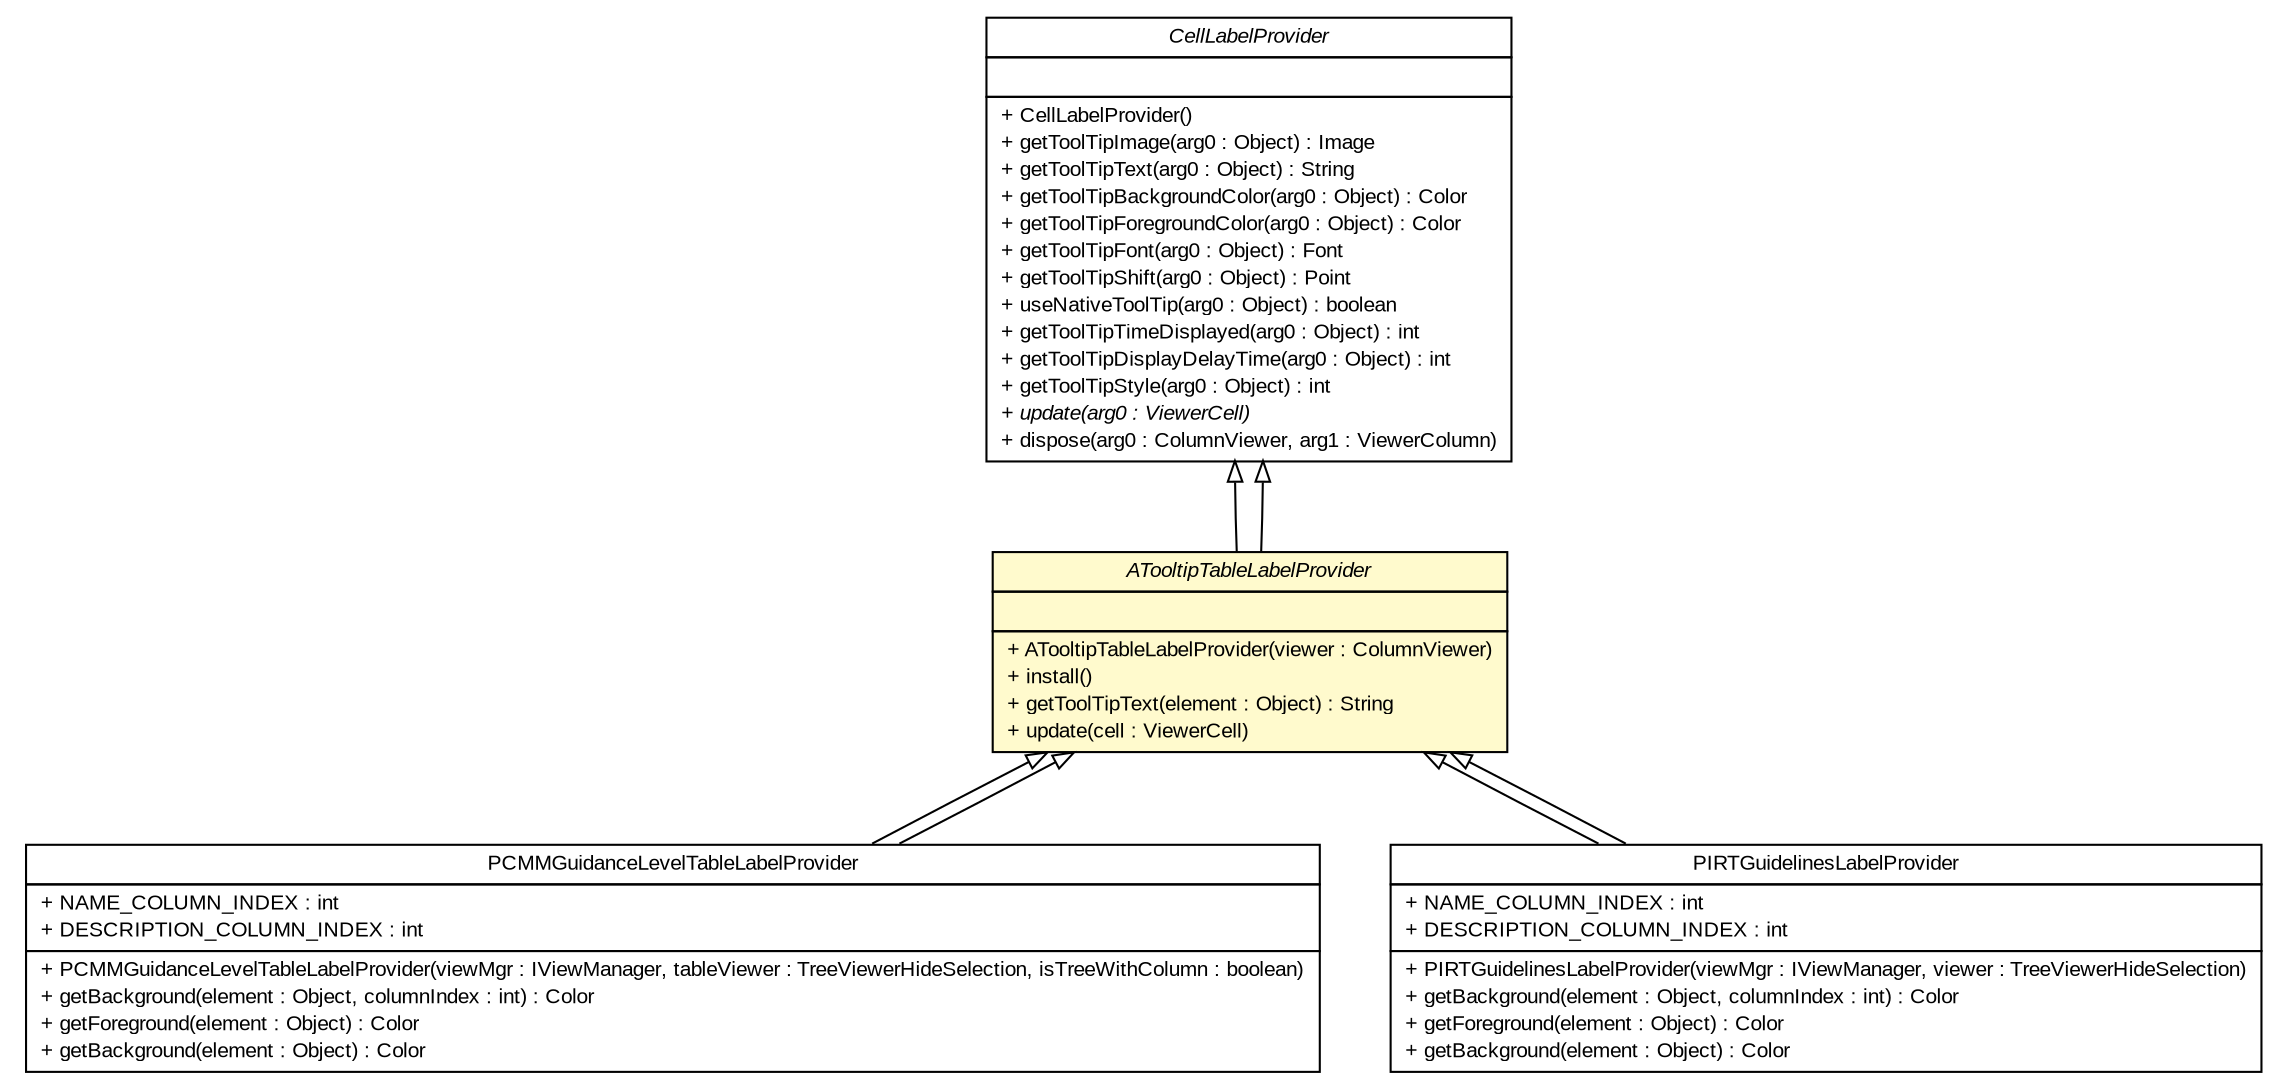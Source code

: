#!/usr/local/bin/dot
#
# Class diagram 
# Generated by UMLGraph version R5_6-24-gf6e263 (http://www.umlgraph.org/)
#

digraph G {
	edge [fontname="arial",fontsize=10,labelfontname="arial",labelfontsize=10];
	node [fontname="arial",fontsize=10,shape=plaintext];
	nodesep=0.25;
	ranksep=0.5;
	// gov.sandia.cf.parts.ui.pcmm.editors.PCMMGuidanceLevelTableLabelProvider
	c48429 [label=<<table title="gov.sandia.cf.parts.ui.pcmm.editors.PCMMGuidanceLevelTableLabelProvider" border="0" cellborder="1" cellspacing="0" cellpadding="2" port="p" href="../../ui/pcmm/editors/PCMMGuidanceLevelTableLabelProvider.html">
		<tr><td><table border="0" cellspacing="0" cellpadding="1">
<tr><td align="center" balign="center"> PCMMGuidanceLevelTableLabelProvider </td></tr>
		</table></td></tr>
		<tr><td><table border="0" cellspacing="0" cellpadding="1">
<tr><td align="left" balign="left"> + NAME_COLUMN_INDEX : int </td></tr>
<tr><td align="left" balign="left"> + DESCRIPTION_COLUMN_INDEX : int </td></tr>
		</table></td></tr>
		<tr><td><table border="0" cellspacing="0" cellpadding="1">
<tr><td align="left" balign="left"> + PCMMGuidanceLevelTableLabelProvider(viewMgr : IViewManager, tableViewer : TreeViewerHideSelection, isTreeWithColumn : boolean) </td></tr>
<tr><td align="left" balign="left"> + getBackground(element : Object, columnIndex : int) : Color </td></tr>
<tr><td align="left" balign="left"> + getForeground(element : Object) : Color </td></tr>
<tr><td align="left" balign="left"> + getBackground(element : Object) : Color </td></tr>
		</table></td></tr>
		</table>>, URL="../../ui/pcmm/editors/PCMMGuidanceLevelTableLabelProvider.html", fontname="arial", fontcolor="black", fontsize=10.0];
	// gov.sandia.cf.parts.ui.pirt.editors.PIRTGuidelinesLabelProvider
	c48468 [label=<<table title="gov.sandia.cf.parts.ui.pirt.editors.PIRTGuidelinesLabelProvider" border="0" cellborder="1" cellspacing="0" cellpadding="2" port="p" href="../../ui/pirt/editors/PIRTGuidelinesLabelProvider.html">
		<tr><td><table border="0" cellspacing="0" cellpadding="1">
<tr><td align="center" balign="center"> PIRTGuidelinesLabelProvider </td></tr>
		</table></td></tr>
		<tr><td><table border="0" cellspacing="0" cellpadding="1">
<tr><td align="left" balign="left"> + NAME_COLUMN_INDEX : int </td></tr>
<tr><td align="left" balign="left"> + DESCRIPTION_COLUMN_INDEX : int </td></tr>
		</table></td></tr>
		<tr><td><table border="0" cellspacing="0" cellpadding="1">
<tr><td align="left" balign="left"> + PIRTGuidelinesLabelProvider(viewMgr : IViewManager, viewer : TreeViewerHideSelection) </td></tr>
<tr><td align="left" balign="left"> + getBackground(element : Object, columnIndex : int) : Color </td></tr>
<tr><td align="left" balign="left"> + getForeground(element : Object) : Color </td></tr>
<tr><td align="left" balign="left"> + getBackground(element : Object) : Color </td></tr>
		</table></td></tr>
		</table>>, URL="../../ui/pirt/editors/PIRTGuidelinesLabelProvider.html", fontname="arial", fontcolor="black", fontsize=10.0];
	// gov.sandia.cf.parts.viewer.editors.ATooltipTableLabelProvider
	c48519 [label=<<table title="gov.sandia.cf.parts.viewer.editors.ATooltipTableLabelProvider" border="0" cellborder="1" cellspacing="0" cellpadding="2" port="p" bgcolor="lemonChiffon" href="./ATooltipTableLabelProvider.html">
		<tr><td><table border="0" cellspacing="0" cellpadding="1">
<tr><td align="center" balign="center"><font face="arial italic"> ATooltipTableLabelProvider </font></td></tr>
		</table></td></tr>
		<tr><td><table border="0" cellspacing="0" cellpadding="1">
<tr><td align="left" balign="left">  </td></tr>
		</table></td></tr>
		<tr><td><table border="0" cellspacing="0" cellpadding="1">
<tr><td align="left" balign="left"> + ATooltipTableLabelProvider(viewer : ColumnViewer) </td></tr>
<tr><td align="left" balign="left"> + install() </td></tr>
<tr><td align="left" balign="left"> + getToolTipText(element : Object) : String </td></tr>
<tr><td align="left" balign="left"> + update(cell : ViewerCell) </td></tr>
		</table></td></tr>
		</table>>, URL="./ATooltipTableLabelProvider.html", fontname="arial", fontcolor="black", fontsize=10.0];
	//gov.sandia.cf.parts.ui.pcmm.editors.PCMMGuidanceLevelTableLabelProvider extends gov.sandia.cf.parts.viewer.editors.ATooltipTableLabelProvider
	c48519:p -> c48429:p [dir=back,arrowtail=empty];
	//gov.sandia.cf.parts.ui.pirt.editors.PIRTGuidelinesLabelProvider extends gov.sandia.cf.parts.viewer.editors.ATooltipTableLabelProvider
	c48519:p -> c48468:p [dir=back,arrowtail=empty];
	//gov.sandia.cf.parts.viewer.editors.ATooltipTableLabelProvider extends org.eclipse.jface.viewers.CellLabelProvider
	c48611:p -> c48519:p [dir=back,arrowtail=empty];
	//gov.sandia.cf.parts.ui.pcmm.editors.PCMMGuidanceLevelTableLabelProvider extends gov.sandia.cf.parts.viewer.editors.ATooltipTableLabelProvider
	c48519:p -> c48429:p [dir=back,arrowtail=empty];
	//gov.sandia.cf.parts.ui.pirt.editors.PIRTGuidelinesLabelProvider extends gov.sandia.cf.parts.viewer.editors.ATooltipTableLabelProvider
	c48519:p -> c48468:p [dir=back,arrowtail=empty];
	//gov.sandia.cf.parts.viewer.editors.ATooltipTableLabelProvider extends org.eclipse.jface.viewers.CellLabelProvider
	c48611:p -> c48519:p [dir=back,arrowtail=empty];
	// org.eclipse.jface.viewers.CellLabelProvider
	c48611 [label=<<table title="org.eclipse.jface.viewers.CellLabelProvider" border="0" cellborder="1" cellspacing="0" cellpadding="2" port="p" href="http://java.sun.com/j2se/1.4.2/docs/api/org/eclipse/jface/viewers/CellLabelProvider.html">
		<tr><td><table border="0" cellspacing="0" cellpadding="1">
<tr><td align="center" balign="center"><font face="arial italic"> CellLabelProvider </font></td></tr>
		</table></td></tr>
		<tr><td><table border="0" cellspacing="0" cellpadding="1">
<tr><td align="left" balign="left">  </td></tr>
		</table></td></tr>
		<tr><td><table border="0" cellspacing="0" cellpadding="1">
<tr><td align="left" balign="left"> + CellLabelProvider() </td></tr>
<tr><td align="left" balign="left"> + getToolTipImage(arg0 : Object) : Image </td></tr>
<tr><td align="left" balign="left"> + getToolTipText(arg0 : Object) : String </td></tr>
<tr><td align="left" balign="left"> + getToolTipBackgroundColor(arg0 : Object) : Color </td></tr>
<tr><td align="left" balign="left"> + getToolTipForegroundColor(arg0 : Object) : Color </td></tr>
<tr><td align="left" balign="left"> + getToolTipFont(arg0 : Object) : Font </td></tr>
<tr><td align="left" balign="left"> + getToolTipShift(arg0 : Object) : Point </td></tr>
<tr><td align="left" balign="left"> + useNativeToolTip(arg0 : Object) : boolean </td></tr>
<tr><td align="left" balign="left"> + getToolTipTimeDisplayed(arg0 : Object) : int </td></tr>
<tr><td align="left" balign="left"> + getToolTipDisplayDelayTime(arg0 : Object) : int </td></tr>
<tr><td align="left" balign="left"> + getToolTipStyle(arg0 : Object) : int </td></tr>
<tr><td align="left" balign="left"><font face="arial italic" point-size="10.0"> + update(arg0 : ViewerCell) </font></td></tr>
<tr><td align="left" balign="left"> + dispose(arg0 : ColumnViewer, arg1 : ViewerColumn) </td></tr>
		</table></td></tr>
		</table>>, URL="http://java.sun.com/j2se/1.4.2/docs/api/org/eclipse/jface/viewers/CellLabelProvider.html", fontname="arial", fontcolor="black", fontsize=10.0];
}


